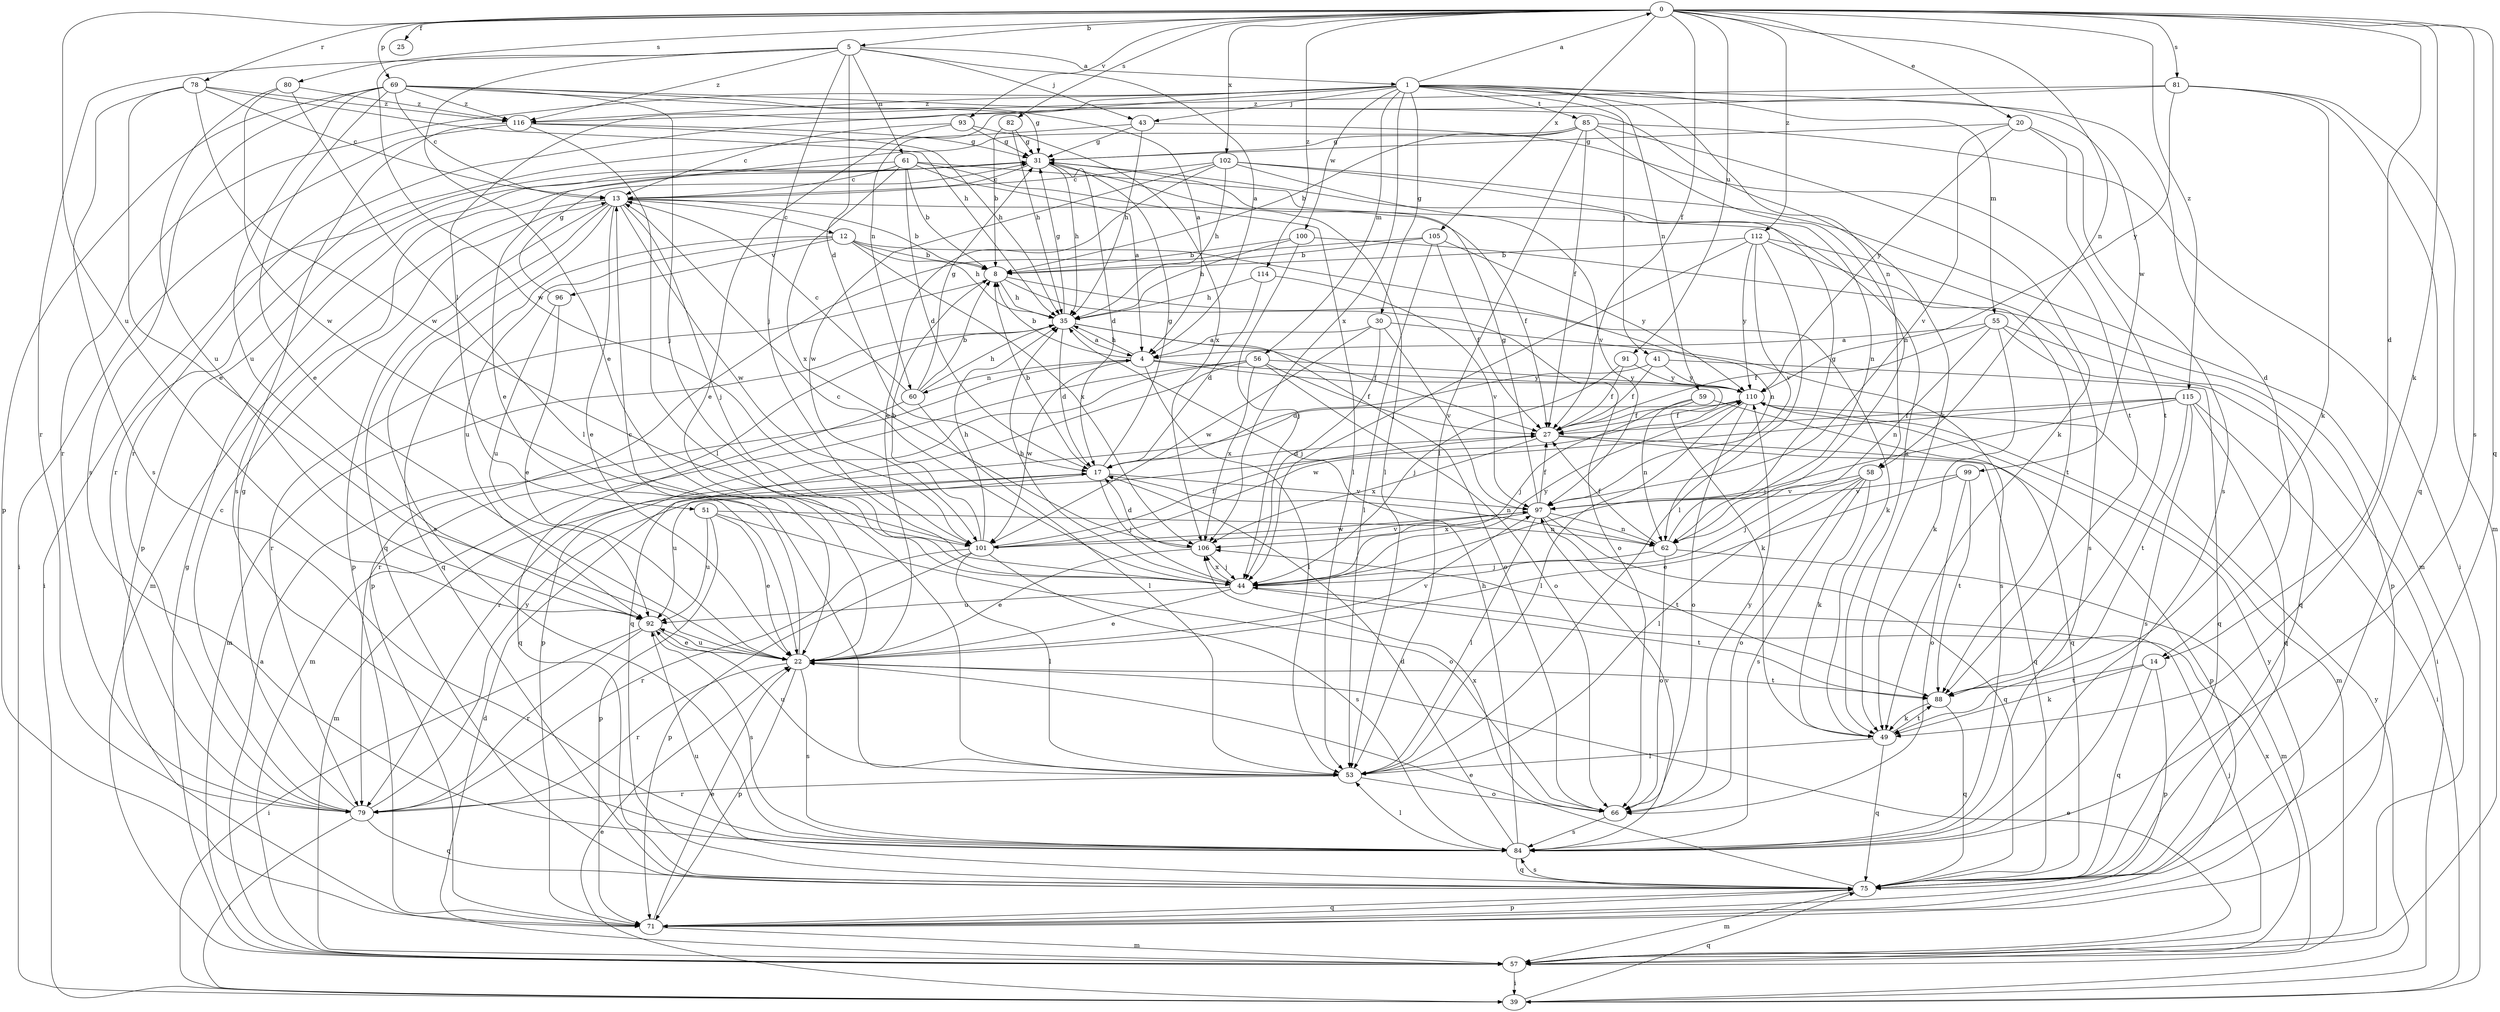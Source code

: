 strict digraph  {
0;
1;
4;
5;
8;
12;
13;
14;
17;
20;
22;
25;
27;
30;
31;
35;
39;
41;
43;
44;
49;
51;
53;
55;
56;
57;
58;
59;
60;
61;
62;
66;
69;
71;
75;
78;
79;
80;
81;
82;
84;
85;
88;
91;
92;
93;
96;
97;
99;
100;
101;
102;
105;
106;
110;
112;
114;
115;
116;
0 -> 5  [label=b];
0 -> 14  [label=d];
0 -> 20  [label=e];
0 -> 25  [label=f];
0 -> 27  [label=f];
0 -> 49  [label=k];
0 -> 58  [label=n];
0 -> 69  [label=p];
0 -> 75  [label=q];
0 -> 78  [label=r];
0 -> 80  [label=s];
0 -> 81  [label=s];
0 -> 82  [label=s];
0 -> 84  [label=s];
0 -> 91  [label=u];
0 -> 92  [label=u];
0 -> 93  [label=v];
0 -> 102  [label=x];
0 -> 105  [label=x];
0 -> 112  [label=z];
0 -> 114  [label=z];
0 -> 115  [label=z];
1 -> 0  [label=a];
1 -> 14  [label=d];
1 -> 30  [label=g];
1 -> 41  [label=j];
1 -> 43  [label=j];
1 -> 51  [label=l];
1 -> 55  [label=m];
1 -> 56  [label=m];
1 -> 58  [label=n];
1 -> 59  [label=n];
1 -> 60  [label=n];
1 -> 79  [label=r];
1 -> 85  [label=t];
1 -> 99  [label=w];
1 -> 100  [label=w];
1 -> 106  [label=x];
1 -> 116  [label=z];
4 -> 8  [label=b];
4 -> 35  [label=h];
4 -> 49  [label=k];
4 -> 53  [label=l];
4 -> 60  [label=n];
4 -> 101  [label=w];
4 -> 110  [label=y];
5 -> 1  [label=a];
5 -> 4  [label=a];
5 -> 17  [label=d];
5 -> 22  [label=e];
5 -> 43  [label=j];
5 -> 44  [label=j];
5 -> 61  [label=n];
5 -> 79  [label=r];
5 -> 101  [label=w];
5 -> 116  [label=z];
8 -> 35  [label=h];
8 -> 49  [label=k];
8 -> 66  [label=o];
8 -> 79  [label=r];
12 -> 8  [label=b];
12 -> 35  [label=h];
12 -> 62  [label=n];
12 -> 75  [label=q];
12 -> 92  [label=u];
12 -> 96  [label=v];
12 -> 106  [label=x];
13 -> 8  [label=b];
13 -> 12  [label=c];
13 -> 22  [label=e];
13 -> 27  [label=f];
13 -> 44  [label=j];
13 -> 57  [label=m];
13 -> 71  [label=p];
13 -> 75  [label=q];
13 -> 84  [label=s];
13 -> 101  [label=w];
14 -> 49  [label=k];
14 -> 71  [label=p];
14 -> 75  [label=q];
14 -> 88  [label=t];
17 -> 8  [label=b];
17 -> 31  [label=g];
17 -> 44  [label=j];
17 -> 57  [label=m];
17 -> 62  [label=n];
17 -> 92  [label=u];
17 -> 97  [label=v];
20 -> 31  [label=g];
20 -> 84  [label=s];
20 -> 88  [label=t];
20 -> 97  [label=v];
20 -> 110  [label=y];
22 -> 13  [label=c];
22 -> 71  [label=p];
22 -> 79  [label=r];
22 -> 84  [label=s];
22 -> 88  [label=t];
22 -> 92  [label=u];
22 -> 97  [label=v];
27 -> 17  [label=d];
27 -> 71  [label=p];
27 -> 75  [label=q];
27 -> 106  [label=x];
30 -> 4  [label=a];
30 -> 44  [label=j];
30 -> 84  [label=s];
30 -> 97  [label=v];
30 -> 101  [label=w];
31 -> 13  [label=c];
31 -> 17  [label=d];
31 -> 35  [label=h];
31 -> 39  [label=i];
31 -> 53  [label=l];
35 -> 4  [label=a];
35 -> 17  [label=d];
35 -> 27  [label=f];
35 -> 31  [label=g];
35 -> 57  [label=m];
35 -> 66  [label=o];
35 -> 79  [label=r];
39 -> 22  [label=e];
39 -> 75  [label=q];
39 -> 110  [label=y];
41 -> 17  [label=d];
41 -> 27  [label=f];
41 -> 75  [label=q];
41 -> 110  [label=y];
43 -> 31  [label=g];
43 -> 35  [label=h];
43 -> 79  [label=r];
43 -> 88  [label=t];
44 -> 13  [label=c];
44 -> 22  [label=e];
44 -> 35  [label=h];
44 -> 88  [label=t];
44 -> 92  [label=u];
44 -> 106  [label=x];
44 -> 110  [label=y];
49 -> 53  [label=l];
49 -> 75  [label=q];
49 -> 88  [label=t];
51 -> 22  [label=e];
51 -> 62  [label=n];
51 -> 66  [label=o];
51 -> 71  [label=p];
51 -> 92  [label=u];
53 -> 66  [label=o];
53 -> 79  [label=r];
53 -> 92  [label=u];
55 -> 4  [label=a];
55 -> 27  [label=f];
55 -> 39  [label=i];
55 -> 49  [label=k];
55 -> 62  [label=n];
55 -> 75  [label=q];
56 -> 27  [label=f];
56 -> 57  [label=m];
56 -> 66  [label=o];
56 -> 71  [label=p];
56 -> 75  [label=q];
56 -> 106  [label=x];
56 -> 110  [label=y];
57 -> 4  [label=a];
57 -> 17  [label=d];
57 -> 22  [label=e];
57 -> 31  [label=g];
57 -> 39  [label=i];
57 -> 44  [label=j];
57 -> 106  [label=x];
58 -> 44  [label=j];
58 -> 49  [label=k];
58 -> 53  [label=l];
58 -> 66  [label=o];
58 -> 84  [label=s];
58 -> 97  [label=v];
59 -> 27  [label=f];
59 -> 44  [label=j];
59 -> 62  [label=n];
59 -> 75  [label=q];
60 -> 8  [label=b];
60 -> 13  [label=c];
60 -> 31  [label=g];
60 -> 35  [label=h];
60 -> 53  [label=l];
60 -> 75  [label=q];
61 -> 4  [label=a];
61 -> 8  [label=b];
61 -> 13  [label=c];
61 -> 17  [label=d];
61 -> 49  [label=k];
61 -> 53  [label=l];
61 -> 71  [label=p];
61 -> 106  [label=x];
62 -> 27  [label=f];
62 -> 31  [label=g];
62 -> 44  [label=j];
62 -> 57  [label=m];
62 -> 66  [label=o];
66 -> 84  [label=s];
66 -> 106  [label=x];
66 -> 110  [label=y];
69 -> 4  [label=a];
69 -> 13  [label=c];
69 -> 22  [label=e];
69 -> 31  [label=g];
69 -> 44  [label=j];
69 -> 49  [label=k];
69 -> 71  [label=p];
69 -> 84  [label=s];
69 -> 92  [label=u];
69 -> 116  [label=z];
71 -> 22  [label=e];
71 -> 57  [label=m];
71 -> 75  [label=q];
71 -> 110  [label=y];
75 -> 22  [label=e];
75 -> 57  [label=m];
75 -> 71  [label=p];
75 -> 84  [label=s];
75 -> 92  [label=u];
78 -> 13  [label=c];
78 -> 22  [label=e];
78 -> 35  [label=h];
78 -> 84  [label=s];
78 -> 101  [label=w];
78 -> 116  [label=z];
79 -> 13  [label=c];
79 -> 31  [label=g];
79 -> 39  [label=i];
79 -> 75  [label=q];
79 -> 110  [label=y];
80 -> 53  [label=l];
80 -> 92  [label=u];
80 -> 101  [label=w];
80 -> 116  [label=z];
81 -> 49  [label=k];
81 -> 57  [label=m];
81 -> 75  [label=q];
81 -> 79  [label=r];
81 -> 110  [label=y];
81 -> 116  [label=z];
82 -> 8  [label=b];
82 -> 31  [label=g];
82 -> 35  [label=h];
84 -> 17  [label=d];
84 -> 35  [label=h];
84 -> 53  [label=l];
84 -> 75  [label=q];
84 -> 97  [label=v];
85 -> 8  [label=b];
85 -> 22  [label=e];
85 -> 27  [label=f];
85 -> 31  [label=g];
85 -> 39  [label=i];
85 -> 49  [label=k];
85 -> 53  [label=l];
85 -> 62  [label=n];
88 -> 49  [label=k];
88 -> 75  [label=q];
91 -> 27  [label=f];
91 -> 44  [label=j];
91 -> 110  [label=y];
92 -> 22  [label=e];
92 -> 39  [label=i];
92 -> 79  [label=r];
92 -> 84  [label=s];
93 -> 13  [label=c];
93 -> 22  [label=e];
93 -> 31  [label=g];
93 -> 106  [label=x];
96 -> 22  [label=e];
96 -> 31  [label=g];
96 -> 92  [label=u];
97 -> 27  [label=f];
97 -> 31  [label=g];
97 -> 53  [label=l];
97 -> 62  [label=n];
97 -> 75  [label=q];
97 -> 88  [label=t];
97 -> 101  [label=w];
97 -> 106  [label=x];
99 -> 22  [label=e];
99 -> 66  [label=o];
99 -> 88  [label=t];
99 -> 97  [label=v];
100 -> 8  [label=b];
100 -> 35  [label=h];
100 -> 44  [label=j];
100 -> 71  [label=p];
101 -> 8  [label=b];
101 -> 27  [label=f];
101 -> 35  [label=h];
101 -> 53  [label=l];
101 -> 71  [label=p];
101 -> 79  [label=r];
101 -> 84  [label=s];
101 -> 97  [label=v];
102 -> 13  [label=c];
102 -> 22  [label=e];
102 -> 35  [label=h];
102 -> 57  [label=m];
102 -> 62  [label=n];
102 -> 97  [label=v];
102 -> 101  [label=w];
105 -> 8  [label=b];
105 -> 27  [label=f];
105 -> 53  [label=l];
105 -> 71  [label=p];
105 -> 110  [label=y];
106 -> 17  [label=d];
106 -> 22  [label=e];
106 -> 44  [label=j];
110 -> 27  [label=f];
110 -> 53  [label=l];
110 -> 57  [label=m];
110 -> 66  [label=o];
110 -> 79  [label=r];
112 -> 8  [label=b];
112 -> 44  [label=j];
112 -> 53  [label=l];
112 -> 84  [label=s];
112 -> 88  [label=t];
112 -> 97  [label=v];
112 -> 110  [label=y];
114 -> 17  [label=d];
114 -> 35  [label=h];
114 -> 97  [label=v];
115 -> 27  [label=f];
115 -> 39  [label=i];
115 -> 44  [label=j];
115 -> 75  [label=q];
115 -> 84  [label=s];
115 -> 88  [label=t];
115 -> 101  [label=w];
116 -> 31  [label=g];
116 -> 35  [label=h];
116 -> 39  [label=i];
116 -> 53  [label=l];
116 -> 84  [label=s];
}

